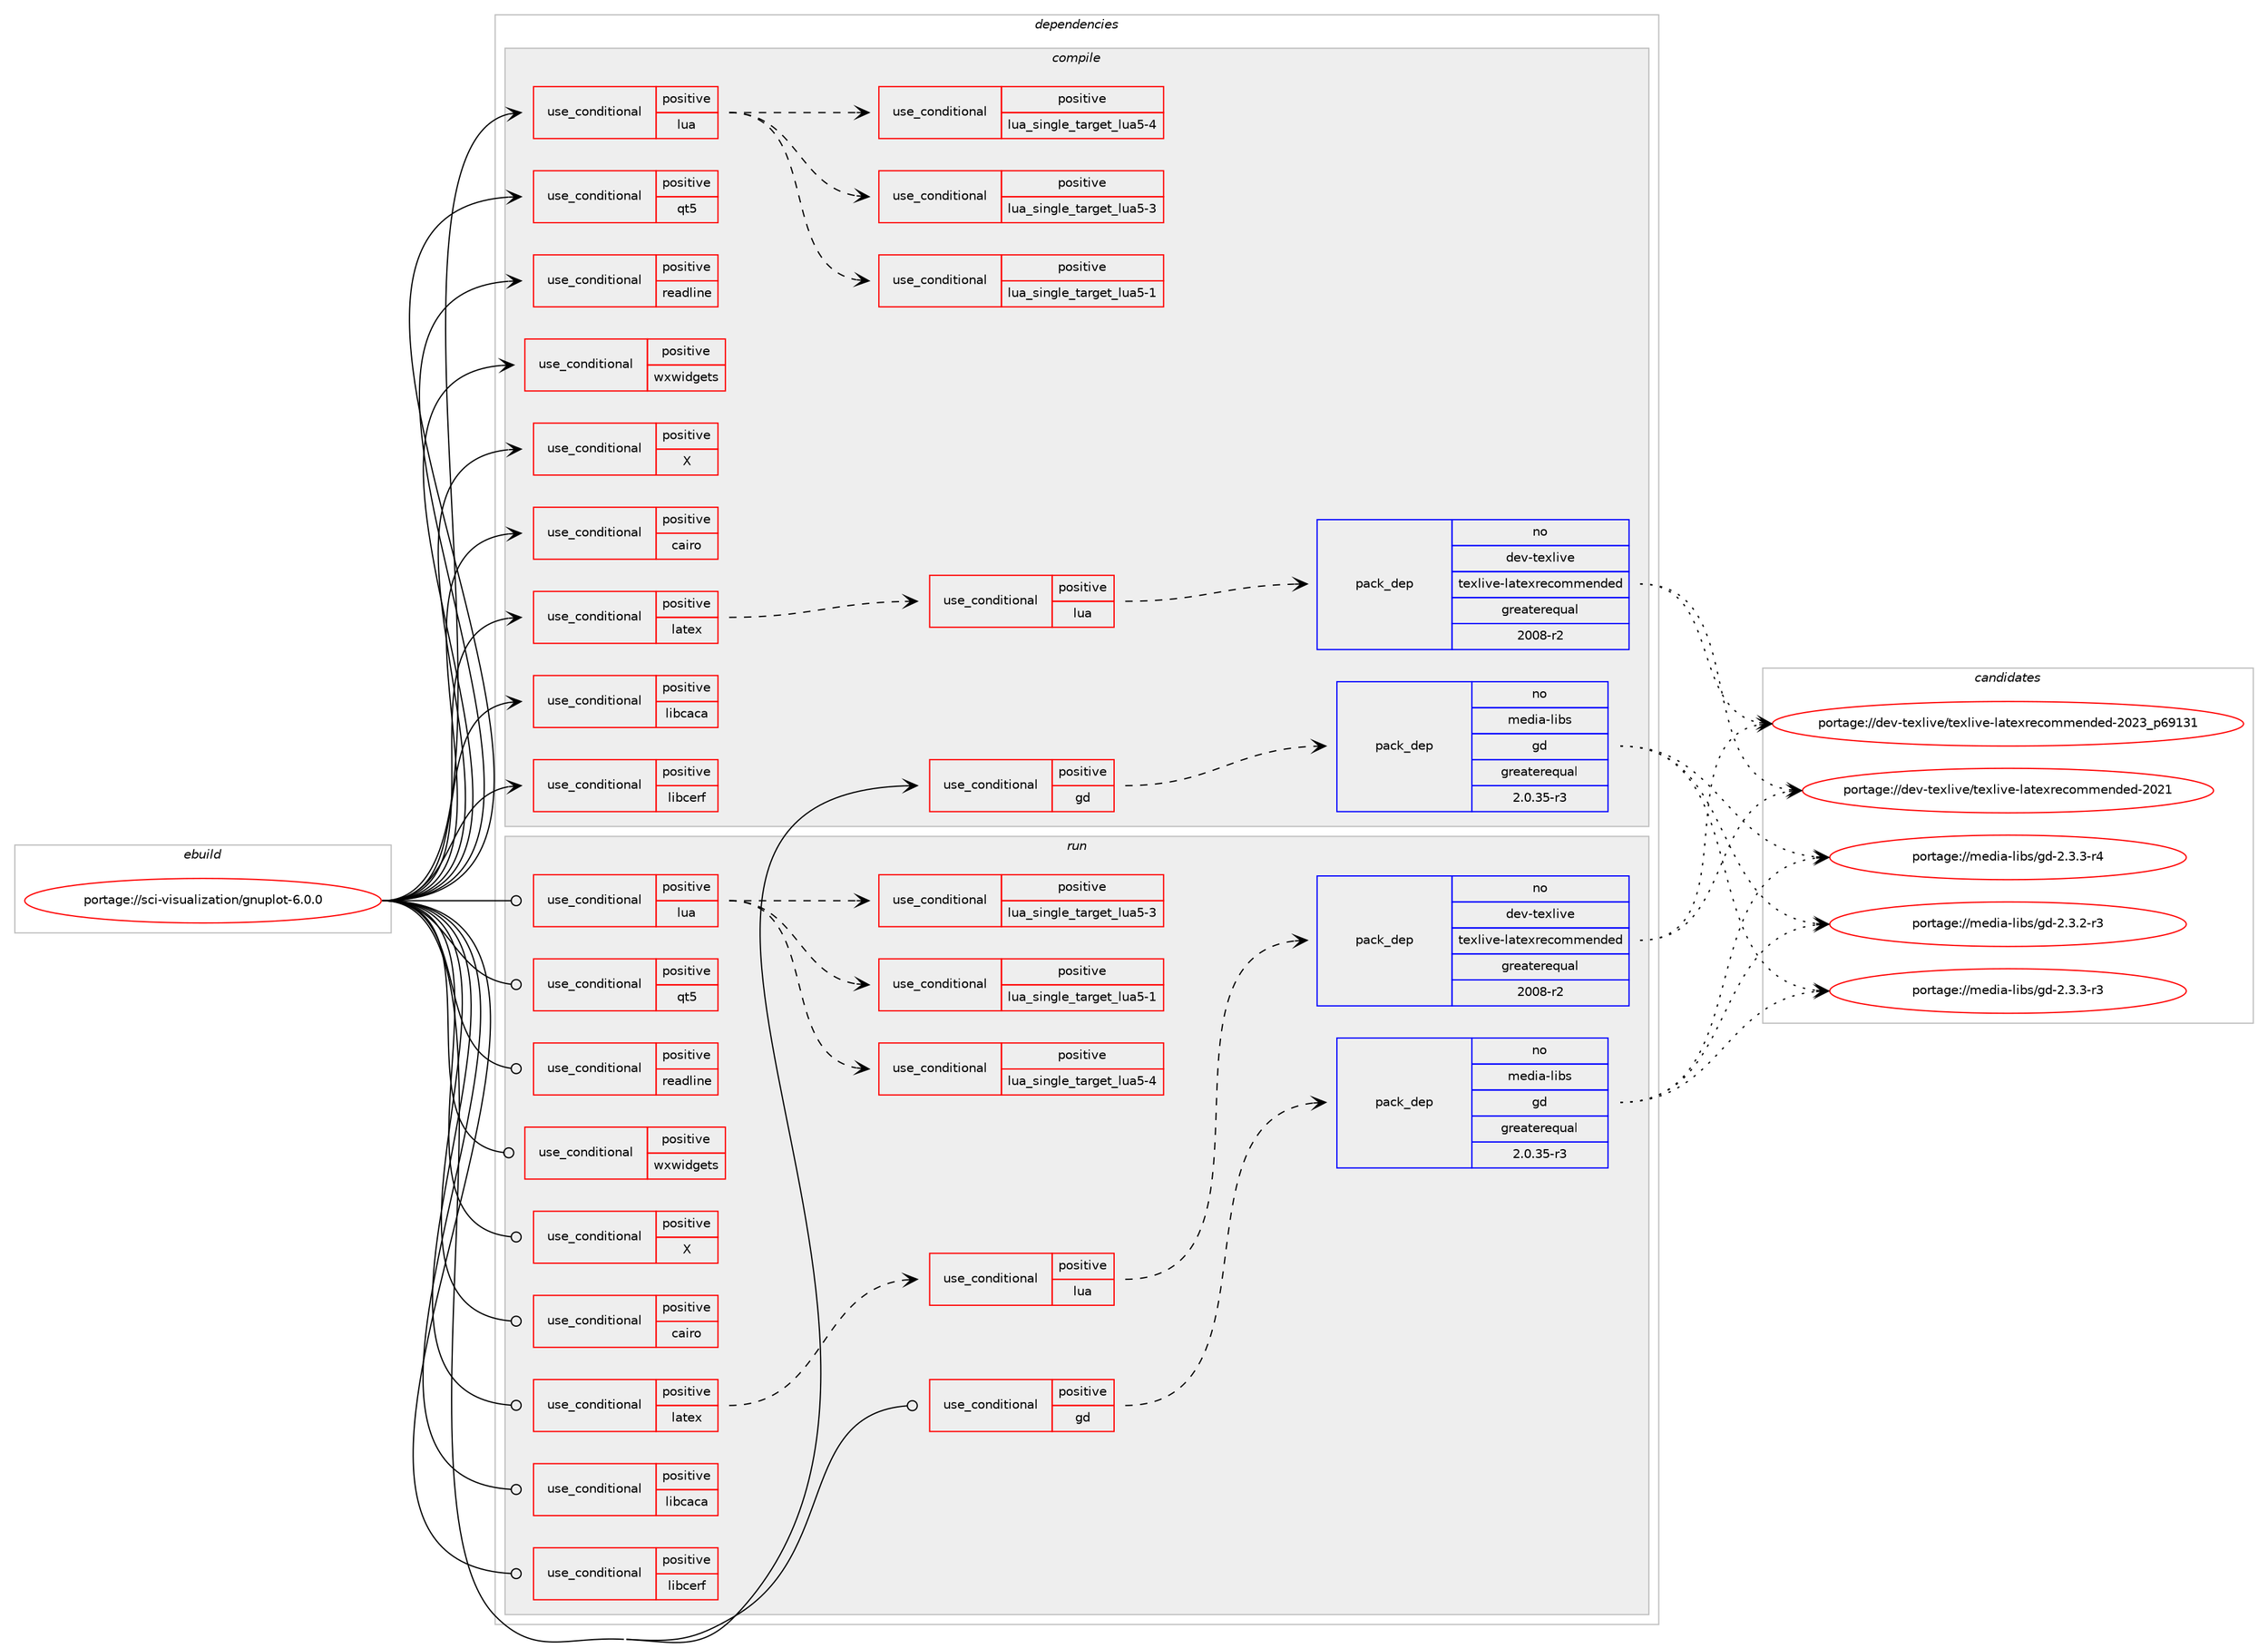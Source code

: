 digraph prolog {

# *************
# Graph options
# *************

newrank=true;
concentrate=true;
compound=true;
graph [rankdir=LR,fontname=Helvetica,fontsize=10,ranksep=1.5];#, ranksep=2.5, nodesep=0.2];
edge  [arrowhead=vee];
node  [fontname=Helvetica,fontsize=10];

# **********
# The ebuild
# **********

subgraph cluster_leftcol {
color=gray;
rank=same;
label=<<i>ebuild</i>>;
id [label="portage://sci-visualization/gnuplot-6.0.0", color=red, width=4, href="../sci-visualization/gnuplot-6.0.0.svg"];
}

# ****************
# The dependencies
# ****************

subgraph cluster_midcol {
color=gray;
label=<<i>dependencies</i>>;
subgraph cluster_compile {
fillcolor="#eeeeee";
style=filled;
label=<<i>compile</i>>;
subgraph cond9405 {
dependency12991 [label=<<TABLE BORDER="0" CELLBORDER="1" CELLSPACING="0" CELLPADDING="4"><TR><TD ROWSPAN="3" CELLPADDING="10">use_conditional</TD></TR><TR><TD>positive</TD></TR><TR><TD>X</TD></TR></TABLE>>, shape=none, color=red];
# *** BEGIN UNKNOWN DEPENDENCY TYPE (TODO) ***
# dependency12991 -> package_dependency(portage://sci-visualization/gnuplot-6.0.0,install,no,x11-libs,libXaw,none,[,,],[],[])
# *** END UNKNOWN DEPENDENCY TYPE (TODO) ***

}
id:e -> dependency12991:w [weight=20,style="solid",arrowhead="vee"];
subgraph cond9406 {
dependency12992 [label=<<TABLE BORDER="0" CELLBORDER="1" CELLSPACING="0" CELLPADDING="4"><TR><TD ROWSPAN="3" CELLPADDING="10">use_conditional</TD></TR><TR><TD>positive</TD></TR><TR><TD>cairo</TD></TR></TABLE>>, shape=none, color=red];
# *** BEGIN UNKNOWN DEPENDENCY TYPE (TODO) ***
# dependency12992 -> package_dependency(portage://sci-visualization/gnuplot-6.0.0,install,no,x11-libs,cairo,none,[,,],[],[])
# *** END UNKNOWN DEPENDENCY TYPE (TODO) ***

# *** BEGIN UNKNOWN DEPENDENCY TYPE (TODO) ***
# dependency12992 -> package_dependency(portage://sci-visualization/gnuplot-6.0.0,install,no,x11-libs,pango,none,[,,],[],[])
# *** END UNKNOWN DEPENDENCY TYPE (TODO) ***

}
id:e -> dependency12992:w [weight=20,style="solid",arrowhead="vee"];
subgraph cond9407 {
dependency12993 [label=<<TABLE BORDER="0" CELLBORDER="1" CELLSPACING="0" CELLPADDING="4"><TR><TD ROWSPAN="3" CELLPADDING="10">use_conditional</TD></TR><TR><TD>positive</TD></TR><TR><TD>gd</TD></TR></TABLE>>, shape=none, color=red];
subgraph pack3450 {
dependency12994 [label=<<TABLE BORDER="0" CELLBORDER="1" CELLSPACING="0" CELLPADDING="4" WIDTH="220"><TR><TD ROWSPAN="6" CELLPADDING="30">pack_dep</TD></TR><TR><TD WIDTH="110">no</TD></TR><TR><TD>media-libs</TD></TR><TR><TD>gd</TD></TR><TR><TD>greaterequal</TD></TR><TR><TD>2.0.35-r3</TD></TR></TABLE>>, shape=none, color=blue];
}
dependency12993:e -> dependency12994:w [weight=20,style="dashed",arrowhead="vee"];
}
id:e -> dependency12993:w [weight=20,style="solid",arrowhead="vee"];
subgraph cond9408 {
dependency12995 [label=<<TABLE BORDER="0" CELLBORDER="1" CELLSPACING="0" CELLPADDING="4"><TR><TD ROWSPAN="3" CELLPADDING="10">use_conditional</TD></TR><TR><TD>positive</TD></TR><TR><TD>latex</TD></TR></TABLE>>, shape=none, color=red];
# *** BEGIN UNKNOWN DEPENDENCY TYPE (TODO) ***
# dependency12995 -> package_dependency(portage://sci-visualization/gnuplot-6.0.0,install,no,virtual,latex-base,none,[,,],[],[])
# *** END UNKNOWN DEPENDENCY TYPE (TODO) ***

subgraph cond9409 {
dependency12996 [label=<<TABLE BORDER="0" CELLBORDER="1" CELLSPACING="0" CELLPADDING="4"><TR><TD ROWSPAN="3" CELLPADDING="10">use_conditional</TD></TR><TR><TD>positive</TD></TR><TR><TD>lua</TD></TR></TABLE>>, shape=none, color=red];
# *** BEGIN UNKNOWN DEPENDENCY TYPE (TODO) ***
# dependency12996 -> package_dependency(portage://sci-visualization/gnuplot-6.0.0,install,no,dev-tex,pgf,none,[,,],[],[])
# *** END UNKNOWN DEPENDENCY TYPE (TODO) ***

subgraph pack3451 {
dependency12997 [label=<<TABLE BORDER="0" CELLBORDER="1" CELLSPACING="0" CELLPADDING="4" WIDTH="220"><TR><TD ROWSPAN="6" CELLPADDING="30">pack_dep</TD></TR><TR><TD WIDTH="110">no</TD></TR><TR><TD>dev-texlive</TD></TR><TR><TD>texlive-latexrecommended</TD></TR><TR><TD>greaterequal</TD></TR><TR><TD>2008-r2</TD></TR></TABLE>>, shape=none, color=blue];
}
dependency12996:e -> dependency12997:w [weight=20,style="dashed",arrowhead="vee"];
}
dependency12995:e -> dependency12996:w [weight=20,style="dashed",arrowhead="vee"];
}
id:e -> dependency12995:w [weight=20,style="solid",arrowhead="vee"];
subgraph cond9410 {
dependency12998 [label=<<TABLE BORDER="0" CELLBORDER="1" CELLSPACING="0" CELLPADDING="4"><TR><TD ROWSPAN="3" CELLPADDING="10">use_conditional</TD></TR><TR><TD>positive</TD></TR><TR><TD>libcaca</TD></TR></TABLE>>, shape=none, color=red];
# *** BEGIN UNKNOWN DEPENDENCY TYPE (TODO) ***
# dependency12998 -> package_dependency(portage://sci-visualization/gnuplot-6.0.0,install,no,media-libs,libcaca,none,[,,],[],[])
# *** END UNKNOWN DEPENDENCY TYPE (TODO) ***

}
id:e -> dependency12998:w [weight=20,style="solid",arrowhead="vee"];
subgraph cond9411 {
dependency12999 [label=<<TABLE BORDER="0" CELLBORDER="1" CELLSPACING="0" CELLPADDING="4"><TR><TD ROWSPAN="3" CELLPADDING="10">use_conditional</TD></TR><TR><TD>positive</TD></TR><TR><TD>libcerf</TD></TR></TABLE>>, shape=none, color=red];
# *** BEGIN UNKNOWN DEPENDENCY TYPE (TODO) ***
# dependency12999 -> package_dependency(portage://sci-visualization/gnuplot-6.0.0,install,no,sci-libs,libcerf,none,[,,],[],[])
# *** END UNKNOWN DEPENDENCY TYPE (TODO) ***

}
id:e -> dependency12999:w [weight=20,style="solid",arrowhead="vee"];
subgraph cond9412 {
dependency13000 [label=<<TABLE BORDER="0" CELLBORDER="1" CELLSPACING="0" CELLPADDING="4"><TR><TD ROWSPAN="3" CELLPADDING="10">use_conditional</TD></TR><TR><TD>positive</TD></TR><TR><TD>lua</TD></TR></TABLE>>, shape=none, color=red];
subgraph cond9413 {
dependency13001 [label=<<TABLE BORDER="0" CELLBORDER="1" CELLSPACING="0" CELLPADDING="4"><TR><TD ROWSPAN="3" CELLPADDING="10">use_conditional</TD></TR><TR><TD>positive</TD></TR><TR><TD>lua_single_target_lua5-1</TD></TR></TABLE>>, shape=none, color=red];
# *** BEGIN UNKNOWN DEPENDENCY TYPE (TODO) ***
# dependency13001 -> package_dependency(portage://sci-visualization/gnuplot-6.0.0,install,no,dev-lang,lua,none,[,,],[slot(5.1)],[])
# *** END UNKNOWN DEPENDENCY TYPE (TODO) ***

}
dependency13000:e -> dependency13001:w [weight=20,style="dashed",arrowhead="vee"];
subgraph cond9414 {
dependency13002 [label=<<TABLE BORDER="0" CELLBORDER="1" CELLSPACING="0" CELLPADDING="4"><TR><TD ROWSPAN="3" CELLPADDING="10">use_conditional</TD></TR><TR><TD>positive</TD></TR><TR><TD>lua_single_target_lua5-3</TD></TR></TABLE>>, shape=none, color=red];
# *** BEGIN UNKNOWN DEPENDENCY TYPE (TODO) ***
# dependency13002 -> package_dependency(portage://sci-visualization/gnuplot-6.0.0,install,no,dev-lang,lua,none,[,,],[slot(5.3)],[])
# *** END UNKNOWN DEPENDENCY TYPE (TODO) ***

}
dependency13000:e -> dependency13002:w [weight=20,style="dashed",arrowhead="vee"];
subgraph cond9415 {
dependency13003 [label=<<TABLE BORDER="0" CELLBORDER="1" CELLSPACING="0" CELLPADDING="4"><TR><TD ROWSPAN="3" CELLPADDING="10">use_conditional</TD></TR><TR><TD>positive</TD></TR><TR><TD>lua_single_target_lua5-4</TD></TR></TABLE>>, shape=none, color=red];
# *** BEGIN UNKNOWN DEPENDENCY TYPE (TODO) ***
# dependency13003 -> package_dependency(portage://sci-visualization/gnuplot-6.0.0,install,no,dev-lang,lua,none,[,,],[slot(5.4)],[])
# *** END UNKNOWN DEPENDENCY TYPE (TODO) ***

}
dependency13000:e -> dependency13003:w [weight=20,style="dashed",arrowhead="vee"];
}
id:e -> dependency13000:w [weight=20,style="solid",arrowhead="vee"];
subgraph cond9416 {
dependency13004 [label=<<TABLE BORDER="0" CELLBORDER="1" CELLSPACING="0" CELLPADDING="4"><TR><TD ROWSPAN="3" CELLPADDING="10">use_conditional</TD></TR><TR><TD>positive</TD></TR><TR><TD>qt5</TD></TR></TABLE>>, shape=none, color=red];
# *** BEGIN UNKNOWN DEPENDENCY TYPE (TODO) ***
# dependency13004 -> package_dependency(portage://sci-visualization/gnuplot-6.0.0,install,no,dev-qt,qtcore,none,[,,],[slot(5),equal],[])
# *** END UNKNOWN DEPENDENCY TYPE (TODO) ***

# *** BEGIN UNKNOWN DEPENDENCY TYPE (TODO) ***
# dependency13004 -> package_dependency(portage://sci-visualization/gnuplot-6.0.0,install,no,dev-qt,qtgui,none,[,,],[slot(5),equal],[])
# *** END UNKNOWN DEPENDENCY TYPE (TODO) ***

# *** BEGIN UNKNOWN DEPENDENCY TYPE (TODO) ***
# dependency13004 -> package_dependency(portage://sci-visualization/gnuplot-6.0.0,install,no,dev-qt,qtnetwork,none,[,,],[slot(5),equal],[])
# *** END UNKNOWN DEPENDENCY TYPE (TODO) ***

# *** BEGIN UNKNOWN DEPENDENCY TYPE (TODO) ***
# dependency13004 -> package_dependency(portage://sci-visualization/gnuplot-6.0.0,install,no,dev-qt,qtprintsupport,none,[,,],[slot(5),equal],[])
# *** END UNKNOWN DEPENDENCY TYPE (TODO) ***

# *** BEGIN UNKNOWN DEPENDENCY TYPE (TODO) ***
# dependency13004 -> package_dependency(portage://sci-visualization/gnuplot-6.0.0,install,no,dev-qt,qtsvg,none,[,,],[slot(5),equal],[])
# *** END UNKNOWN DEPENDENCY TYPE (TODO) ***

# *** BEGIN UNKNOWN DEPENDENCY TYPE (TODO) ***
# dependency13004 -> package_dependency(portage://sci-visualization/gnuplot-6.0.0,install,no,dev-qt,qtwidgets,none,[,,],[slot(5),equal],[])
# *** END UNKNOWN DEPENDENCY TYPE (TODO) ***

}
id:e -> dependency13004:w [weight=20,style="solid",arrowhead="vee"];
subgraph cond9417 {
dependency13005 [label=<<TABLE BORDER="0" CELLBORDER="1" CELLSPACING="0" CELLPADDING="4"><TR><TD ROWSPAN="3" CELLPADDING="10">use_conditional</TD></TR><TR><TD>positive</TD></TR><TR><TD>readline</TD></TR></TABLE>>, shape=none, color=red];
# *** BEGIN UNKNOWN DEPENDENCY TYPE (TODO) ***
# dependency13005 -> package_dependency(portage://sci-visualization/gnuplot-6.0.0,install,no,sys-libs,readline,none,[,,],[slot(0),equal],[])
# *** END UNKNOWN DEPENDENCY TYPE (TODO) ***

}
id:e -> dependency13005:w [weight=20,style="solid",arrowhead="vee"];
subgraph cond9418 {
dependency13006 [label=<<TABLE BORDER="0" CELLBORDER="1" CELLSPACING="0" CELLPADDING="4"><TR><TD ROWSPAN="3" CELLPADDING="10">use_conditional</TD></TR><TR><TD>positive</TD></TR><TR><TD>wxwidgets</TD></TR></TABLE>>, shape=none, color=red];
# *** BEGIN UNKNOWN DEPENDENCY TYPE (TODO) ***
# dependency13006 -> package_dependency(portage://sci-visualization/gnuplot-6.0.0,install,no,x11-libs,wxGTK,none,[,,],[slot(3.2-gtk3)],[use(enable(X),none)])
# *** END UNKNOWN DEPENDENCY TYPE (TODO) ***

# *** BEGIN UNKNOWN DEPENDENCY TYPE (TODO) ***
# dependency13006 -> package_dependency(portage://sci-visualization/gnuplot-6.0.0,install,no,x11-libs,cairo,none,[,,],[],[])
# *** END UNKNOWN DEPENDENCY TYPE (TODO) ***

# *** BEGIN UNKNOWN DEPENDENCY TYPE (TODO) ***
# dependency13006 -> package_dependency(portage://sci-visualization/gnuplot-6.0.0,install,no,x11-libs,pango,none,[,,],[],[])
# *** END UNKNOWN DEPENDENCY TYPE (TODO) ***

# *** BEGIN UNKNOWN DEPENDENCY TYPE (TODO) ***
# dependency13006 -> package_dependency(portage://sci-visualization/gnuplot-6.0.0,install,no,x11-libs,gtk+,none,[,,],[slot(3)],[])
# *** END UNKNOWN DEPENDENCY TYPE (TODO) ***

}
id:e -> dependency13006:w [weight=20,style="solid",arrowhead="vee"];
}
subgraph cluster_compileandrun {
fillcolor="#eeeeee";
style=filled;
label=<<i>compile and run</i>>;
}
subgraph cluster_run {
fillcolor="#eeeeee";
style=filled;
label=<<i>run</i>>;
subgraph cond9419 {
dependency13007 [label=<<TABLE BORDER="0" CELLBORDER="1" CELLSPACING="0" CELLPADDING="4"><TR><TD ROWSPAN="3" CELLPADDING="10">use_conditional</TD></TR><TR><TD>positive</TD></TR><TR><TD>X</TD></TR></TABLE>>, shape=none, color=red];
# *** BEGIN UNKNOWN DEPENDENCY TYPE (TODO) ***
# dependency13007 -> package_dependency(portage://sci-visualization/gnuplot-6.0.0,run,no,x11-libs,libXaw,none,[,,],[],[])
# *** END UNKNOWN DEPENDENCY TYPE (TODO) ***

}
id:e -> dependency13007:w [weight=20,style="solid",arrowhead="odot"];
subgraph cond9420 {
dependency13008 [label=<<TABLE BORDER="0" CELLBORDER="1" CELLSPACING="0" CELLPADDING="4"><TR><TD ROWSPAN="3" CELLPADDING="10">use_conditional</TD></TR><TR><TD>positive</TD></TR><TR><TD>cairo</TD></TR></TABLE>>, shape=none, color=red];
# *** BEGIN UNKNOWN DEPENDENCY TYPE (TODO) ***
# dependency13008 -> package_dependency(portage://sci-visualization/gnuplot-6.0.0,run,no,x11-libs,cairo,none,[,,],[],[])
# *** END UNKNOWN DEPENDENCY TYPE (TODO) ***

# *** BEGIN UNKNOWN DEPENDENCY TYPE (TODO) ***
# dependency13008 -> package_dependency(portage://sci-visualization/gnuplot-6.0.0,run,no,x11-libs,pango,none,[,,],[],[])
# *** END UNKNOWN DEPENDENCY TYPE (TODO) ***

}
id:e -> dependency13008:w [weight=20,style="solid",arrowhead="odot"];
subgraph cond9421 {
dependency13009 [label=<<TABLE BORDER="0" CELLBORDER="1" CELLSPACING="0" CELLPADDING="4"><TR><TD ROWSPAN="3" CELLPADDING="10">use_conditional</TD></TR><TR><TD>positive</TD></TR><TR><TD>gd</TD></TR></TABLE>>, shape=none, color=red];
subgraph pack3452 {
dependency13010 [label=<<TABLE BORDER="0" CELLBORDER="1" CELLSPACING="0" CELLPADDING="4" WIDTH="220"><TR><TD ROWSPAN="6" CELLPADDING="30">pack_dep</TD></TR><TR><TD WIDTH="110">no</TD></TR><TR><TD>media-libs</TD></TR><TR><TD>gd</TD></TR><TR><TD>greaterequal</TD></TR><TR><TD>2.0.35-r3</TD></TR></TABLE>>, shape=none, color=blue];
}
dependency13009:e -> dependency13010:w [weight=20,style="dashed",arrowhead="vee"];
}
id:e -> dependency13009:w [weight=20,style="solid",arrowhead="odot"];
subgraph cond9422 {
dependency13011 [label=<<TABLE BORDER="0" CELLBORDER="1" CELLSPACING="0" CELLPADDING="4"><TR><TD ROWSPAN="3" CELLPADDING="10">use_conditional</TD></TR><TR><TD>positive</TD></TR><TR><TD>latex</TD></TR></TABLE>>, shape=none, color=red];
# *** BEGIN UNKNOWN DEPENDENCY TYPE (TODO) ***
# dependency13011 -> package_dependency(portage://sci-visualization/gnuplot-6.0.0,run,no,virtual,latex-base,none,[,,],[],[])
# *** END UNKNOWN DEPENDENCY TYPE (TODO) ***

subgraph cond9423 {
dependency13012 [label=<<TABLE BORDER="0" CELLBORDER="1" CELLSPACING="0" CELLPADDING="4"><TR><TD ROWSPAN="3" CELLPADDING="10">use_conditional</TD></TR><TR><TD>positive</TD></TR><TR><TD>lua</TD></TR></TABLE>>, shape=none, color=red];
# *** BEGIN UNKNOWN DEPENDENCY TYPE (TODO) ***
# dependency13012 -> package_dependency(portage://sci-visualization/gnuplot-6.0.0,run,no,dev-tex,pgf,none,[,,],[],[])
# *** END UNKNOWN DEPENDENCY TYPE (TODO) ***

subgraph pack3453 {
dependency13013 [label=<<TABLE BORDER="0" CELLBORDER="1" CELLSPACING="0" CELLPADDING="4" WIDTH="220"><TR><TD ROWSPAN="6" CELLPADDING="30">pack_dep</TD></TR><TR><TD WIDTH="110">no</TD></TR><TR><TD>dev-texlive</TD></TR><TR><TD>texlive-latexrecommended</TD></TR><TR><TD>greaterequal</TD></TR><TR><TD>2008-r2</TD></TR></TABLE>>, shape=none, color=blue];
}
dependency13012:e -> dependency13013:w [weight=20,style="dashed",arrowhead="vee"];
}
dependency13011:e -> dependency13012:w [weight=20,style="dashed",arrowhead="vee"];
}
id:e -> dependency13011:w [weight=20,style="solid",arrowhead="odot"];
subgraph cond9424 {
dependency13014 [label=<<TABLE BORDER="0" CELLBORDER="1" CELLSPACING="0" CELLPADDING="4"><TR><TD ROWSPAN="3" CELLPADDING="10">use_conditional</TD></TR><TR><TD>positive</TD></TR><TR><TD>libcaca</TD></TR></TABLE>>, shape=none, color=red];
# *** BEGIN UNKNOWN DEPENDENCY TYPE (TODO) ***
# dependency13014 -> package_dependency(portage://sci-visualization/gnuplot-6.0.0,run,no,media-libs,libcaca,none,[,,],[],[])
# *** END UNKNOWN DEPENDENCY TYPE (TODO) ***

}
id:e -> dependency13014:w [weight=20,style="solid",arrowhead="odot"];
subgraph cond9425 {
dependency13015 [label=<<TABLE BORDER="0" CELLBORDER="1" CELLSPACING="0" CELLPADDING="4"><TR><TD ROWSPAN="3" CELLPADDING="10">use_conditional</TD></TR><TR><TD>positive</TD></TR><TR><TD>libcerf</TD></TR></TABLE>>, shape=none, color=red];
# *** BEGIN UNKNOWN DEPENDENCY TYPE (TODO) ***
# dependency13015 -> package_dependency(portage://sci-visualization/gnuplot-6.0.0,run,no,sci-libs,libcerf,none,[,,],[],[])
# *** END UNKNOWN DEPENDENCY TYPE (TODO) ***

}
id:e -> dependency13015:w [weight=20,style="solid",arrowhead="odot"];
subgraph cond9426 {
dependency13016 [label=<<TABLE BORDER="0" CELLBORDER="1" CELLSPACING="0" CELLPADDING="4"><TR><TD ROWSPAN="3" CELLPADDING="10">use_conditional</TD></TR><TR><TD>positive</TD></TR><TR><TD>lua</TD></TR></TABLE>>, shape=none, color=red];
subgraph cond9427 {
dependency13017 [label=<<TABLE BORDER="0" CELLBORDER="1" CELLSPACING="0" CELLPADDING="4"><TR><TD ROWSPAN="3" CELLPADDING="10">use_conditional</TD></TR><TR><TD>positive</TD></TR><TR><TD>lua_single_target_lua5-1</TD></TR></TABLE>>, shape=none, color=red];
# *** BEGIN UNKNOWN DEPENDENCY TYPE (TODO) ***
# dependency13017 -> package_dependency(portage://sci-visualization/gnuplot-6.0.0,run,no,dev-lang,lua,none,[,,],[slot(5.1)],[])
# *** END UNKNOWN DEPENDENCY TYPE (TODO) ***

}
dependency13016:e -> dependency13017:w [weight=20,style="dashed",arrowhead="vee"];
subgraph cond9428 {
dependency13018 [label=<<TABLE BORDER="0" CELLBORDER="1" CELLSPACING="0" CELLPADDING="4"><TR><TD ROWSPAN="3" CELLPADDING="10">use_conditional</TD></TR><TR><TD>positive</TD></TR><TR><TD>lua_single_target_lua5-3</TD></TR></TABLE>>, shape=none, color=red];
# *** BEGIN UNKNOWN DEPENDENCY TYPE (TODO) ***
# dependency13018 -> package_dependency(portage://sci-visualization/gnuplot-6.0.0,run,no,dev-lang,lua,none,[,,],[slot(5.3)],[])
# *** END UNKNOWN DEPENDENCY TYPE (TODO) ***

}
dependency13016:e -> dependency13018:w [weight=20,style="dashed",arrowhead="vee"];
subgraph cond9429 {
dependency13019 [label=<<TABLE BORDER="0" CELLBORDER="1" CELLSPACING="0" CELLPADDING="4"><TR><TD ROWSPAN="3" CELLPADDING="10">use_conditional</TD></TR><TR><TD>positive</TD></TR><TR><TD>lua_single_target_lua5-4</TD></TR></TABLE>>, shape=none, color=red];
# *** BEGIN UNKNOWN DEPENDENCY TYPE (TODO) ***
# dependency13019 -> package_dependency(portage://sci-visualization/gnuplot-6.0.0,run,no,dev-lang,lua,none,[,,],[slot(5.4)],[])
# *** END UNKNOWN DEPENDENCY TYPE (TODO) ***

}
dependency13016:e -> dependency13019:w [weight=20,style="dashed",arrowhead="vee"];
}
id:e -> dependency13016:w [weight=20,style="solid",arrowhead="odot"];
subgraph cond9430 {
dependency13020 [label=<<TABLE BORDER="0" CELLBORDER="1" CELLSPACING="0" CELLPADDING="4"><TR><TD ROWSPAN="3" CELLPADDING="10">use_conditional</TD></TR><TR><TD>positive</TD></TR><TR><TD>qt5</TD></TR></TABLE>>, shape=none, color=red];
# *** BEGIN UNKNOWN DEPENDENCY TYPE (TODO) ***
# dependency13020 -> package_dependency(portage://sci-visualization/gnuplot-6.0.0,run,no,dev-qt,qtcore,none,[,,],[slot(5),equal],[])
# *** END UNKNOWN DEPENDENCY TYPE (TODO) ***

# *** BEGIN UNKNOWN DEPENDENCY TYPE (TODO) ***
# dependency13020 -> package_dependency(portage://sci-visualization/gnuplot-6.0.0,run,no,dev-qt,qtgui,none,[,,],[slot(5),equal],[])
# *** END UNKNOWN DEPENDENCY TYPE (TODO) ***

# *** BEGIN UNKNOWN DEPENDENCY TYPE (TODO) ***
# dependency13020 -> package_dependency(portage://sci-visualization/gnuplot-6.0.0,run,no,dev-qt,qtnetwork,none,[,,],[slot(5),equal],[])
# *** END UNKNOWN DEPENDENCY TYPE (TODO) ***

# *** BEGIN UNKNOWN DEPENDENCY TYPE (TODO) ***
# dependency13020 -> package_dependency(portage://sci-visualization/gnuplot-6.0.0,run,no,dev-qt,qtprintsupport,none,[,,],[slot(5),equal],[])
# *** END UNKNOWN DEPENDENCY TYPE (TODO) ***

# *** BEGIN UNKNOWN DEPENDENCY TYPE (TODO) ***
# dependency13020 -> package_dependency(portage://sci-visualization/gnuplot-6.0.0,run,no,dev-qt,qtsvg,none,[,,],[slot(5),equal],[])
# *** END UNKNOWN DEPENDENCY TYPE (TODO) ***

# *** BEGIN UNKNOWN DEPENDENCY TYPE (TODO) ***
# dependency13020 -> package_dependency(portage://sci-visualization/gnuplot-6.0.0,run,no,dev-qt,qtwidgets,none,[,,],[slot(5),equal],[])
# *** END UNKNOWN DEPENDENCY TYPE (TODO) ***

}
id:e -> dependency13020:w [weight=20,style="solid",arrowhead="odot"];
subgraph cond9431 {
dependency13021 [label=<<TABLE BORDER="0" CELLBORDER="1" CELLSPACING="0" CELLPADDING="4"><TR><TD ROWSPAN="3" CELLPADDING="10">use_conditional</TD></TR><TR><TD>positive</TD></TR><TR><TD>readline</TD></TR></TABLE>>, shape=none, color=red];
# *** BEGIN UNKNOWN DEPENDENCY TYPE (TODO) ***
# dependency13021 -> package_dependency(portage://sci-visualization/gnuplot-6.0.0,run,no,sys-libs,readline,none,[,,],[slot(0),equal],[])
# *** END UNKNOWN DEPENDENCY TYPE (TODO) ***

}
id:e -> dependency13021:w [weight=20,style="solid",arrowhead="odot"];
subgraph cond9432 {
dependency13022 [label=<<TABLE BORDER="0" CELLBORDER="1" CELLSPACING="0" CELLPADDING="4"><TR><TD ROWSPAN="3" CELLPADDING="10">use_conditional</TD></TR><TR><TD>positive</TD></TR><TR><TD>wxwidgets</TD></TR></TABLE>>, shape=none, color=red];
# *** BEGIN UNKNOWN DEPENDENCY TYPE (TODO) ***
# dependency13022 -> package_dependency(portage://sci-visualization/gnuplot-6.0.0,run,no,x11-libs,wxGTK,none,[,,],[slot(3.2-gtk3)],[use(enable(X),none)])
# *** END UNKNOWN DEPENDENCY TYPE (TODO) ***

# *** BEGIN UNKNOWN DEPENDENCY TYPE (TODO) ***
# dependency13022 -> package_dependency(portage://sci-visualization/gnuplot-6.0.0,run,no,x11-libs,cairo,none,[,,],[],[])
# *** END UNKNOWN DEPENDENCY TYPE (TODO) ***

# *** BEGIN UNKNOWN DEPENDENCY TYPE (TODO) ***
# dependency13022 -> package_dependency(portage://sci-visualization/gnuplot-6.0.0,run,no,x11-libs,pango,none,[,,],[],[])
# *** END UNKNOWN DEPENDENCY TYPE (TODO) ***

# *** BEGIN UNKNOWN DEPENDENCY TYPE (TODO) ***
# dependency13022 -> package_dependency(portage://sci-visualization/gnuplot-6.0.0,run,no,x11-libs,gtk+,none,[,,],[slot(3)],[])
# *** END UNKNOWN DEPENDENCY TYPE (TODO) ***

}
id:e -> dependency13022:w [weight=20,style="solid",arrowhead="odot"];
}
}

# **************
# The candidates
# **************

subgraph cluster_choices {
rank=same;
color=gray;
label=<<i>candidates</i>>;

subgraph choice3450 {
color=black;
nodesep=1;
choice109101100105974510810598115471031004550465146504511451 [label="portage://media-libs/gd-2.3.2-r3", color=red, width=4,href="../media-libs/gd-2.3.2-r3.svg"];
choice109101100105974510810598115471031004550465146514511451 [label="portage://media-libs/gd-2.3.3-r3", color=red, width=4,href="../media-libs/gd-2.3.3-r3.svg"];
choice109101100105974510810598115471031004550465146514511452 [label="portage://media-libs/gd-2.3.3-r4", color=red, width=4,href="../media-libs/gd-2.3.3-r4.svg"];
dependency12994:e -> choice109101100105974510810598115471031004550465146504511451:w [style=dotted,weight="100"];
dependency12994:e -> choice109101100105974510810598115471031004550465146514511451:w [style=dotted,weight="100"];
dependency12994:e -> choice109101100105974510810598115471031004550465146514511452:w [style=dotted,weight="100"];
}
subgraph choice3451 {
color=black;
nodesep=1;
choice10010111845116101120108105118101471161011201081051181014510897116101120114101991111091091011101001011004550485049 [label="portage://dev-texlive/texlive-latexrecommended-2021", color=red, width=4,href="../dev-texlive/texlive-latexrecommended-2021.svg"];
choice10010111845116101120108105118101471161011201081051181014510897116101120114101991111091091011101001011004550485051951125457495149 [label="portage://dev-texlive/texlive-latexrecommended-2023_p69131", color=red, width=4,href="../dev-texlive/texlive-latexrecommended-2023_p69131.svg"];
dependency12997:e -> choice10010111845116101120108105118101471161011201081051181014510897116101120114101991111091091011101001011004550485049:w [style=dotted,weight="100"];
dependency12997:e -> choice10010111845116101120108105118101471161011201081051181014510897116101120114101991111091091011101001011004550485051951125457495149:w [style=dotted,weight="100"];
}
subgraph choice3452 {
color=black;
nodesep=1;
choice109101100105974510810598115471031004550465146504511451 [label="portage://media-libs/gd-2.3.2-r3", color=red, width=4,href="../media-libs/gd-2.3.2-r3.svg"];
choice109101100105974510810598115471031004550465146514511451 [label="portage://media-libs/gd-2.3.3-r3", color=red, width=4,href="../media-libs/gd-2.3.3-r3.svg"];
choice109101100105974510810598115471031004550465146514511452 [label="portage://media-libs/gd-2.3.3-r4", color=red, width=4,href="../media-libs/gd-2.3.3-r4.svg"];
dependency13010:e -> choice109101100105974510810598115471031004550465146504511451:w [style=dotted,weight="100"];
dependency13010:e -> choice109101100105974510810598115471031004550465146514511451:w [style=dotted,weight="100"];
dependency13010:e -> choice109101100105974510810598115471031004550465146514511452:w [style=dotted,weight="100"];
}
subgraph choice3453 {
color=black;
nodesep=1;
choice10010111845116101120108105118101471161011201081051181014510897116101120114101991111091091011101001011004550485049 [label="portage://dev-texlive/texlive-latexrecommended-2021", color=red, width=4,href="../dev-texlive/texlive-latexrecommended-2021.svg"];
choice10010111845116101120108105118101471161011201081051181014510897116101120114101991111091091011101001011004550485051951125457495149 [label="portage://dev-texlive/texlive-latexrecommended-2023_p69131", color=red, width=4,href="../dev-texlive/texlive-latexrecommended-2023_p69131.svg"];
dependency13013:e -> choice10010111845116101120108105118101471161011201081051181014510897116101120114101991111091091011101001011004550485049:w [style=dotted,weight="100"];
dependency13013:e -> choice10010111845116101120108105118101471161011201081051181014510897116101120114101991111091091011101001011004550485051951125457495149:w [style=dotted,weight="100"];
}
}

}
